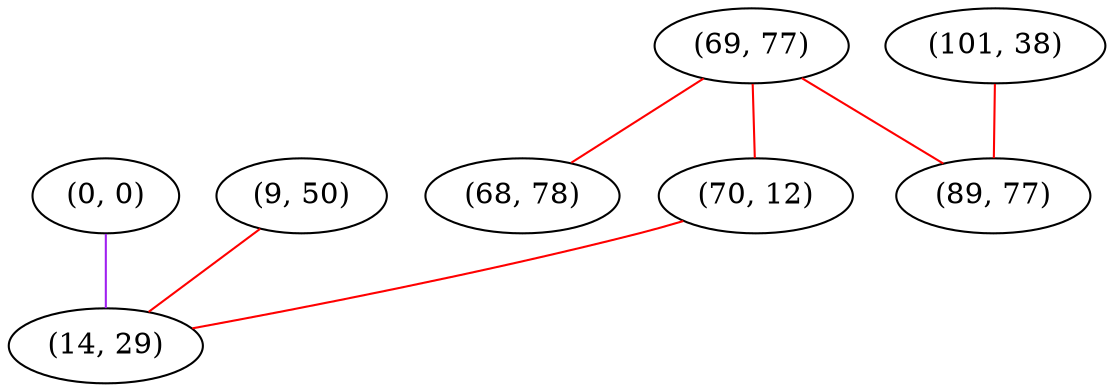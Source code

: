 graph "" {
"(0, 0)";
"(101, 38)";
"(69, 77)";
"(68, 78)";
"(89, 77)";
"(9, 50)";
"(70, 12)";
"(14, 29)";
"(0, 0)" -- "(14, 29)"  [color=purple, key=0, weight=4];
"(101, 38)" -- "(89, 77)"  [color=red, key=0, weight=1];
"(69, 77)" -- "(70, 12)"  [color=red, key=0, weight=1];
"(69, 77)" -- "(68, 78)"  [color=red, key=0, weight=1];
"(69, 77)" -- "(89, 77)"  [color=red, key=0, weight=1];
"(9, 50)" -- "(14, 29)"  [color=red, key=0, weight=1];
"(70, 12)" -- "(14, 29)"  [color=red, key=0, weight=1];
}
